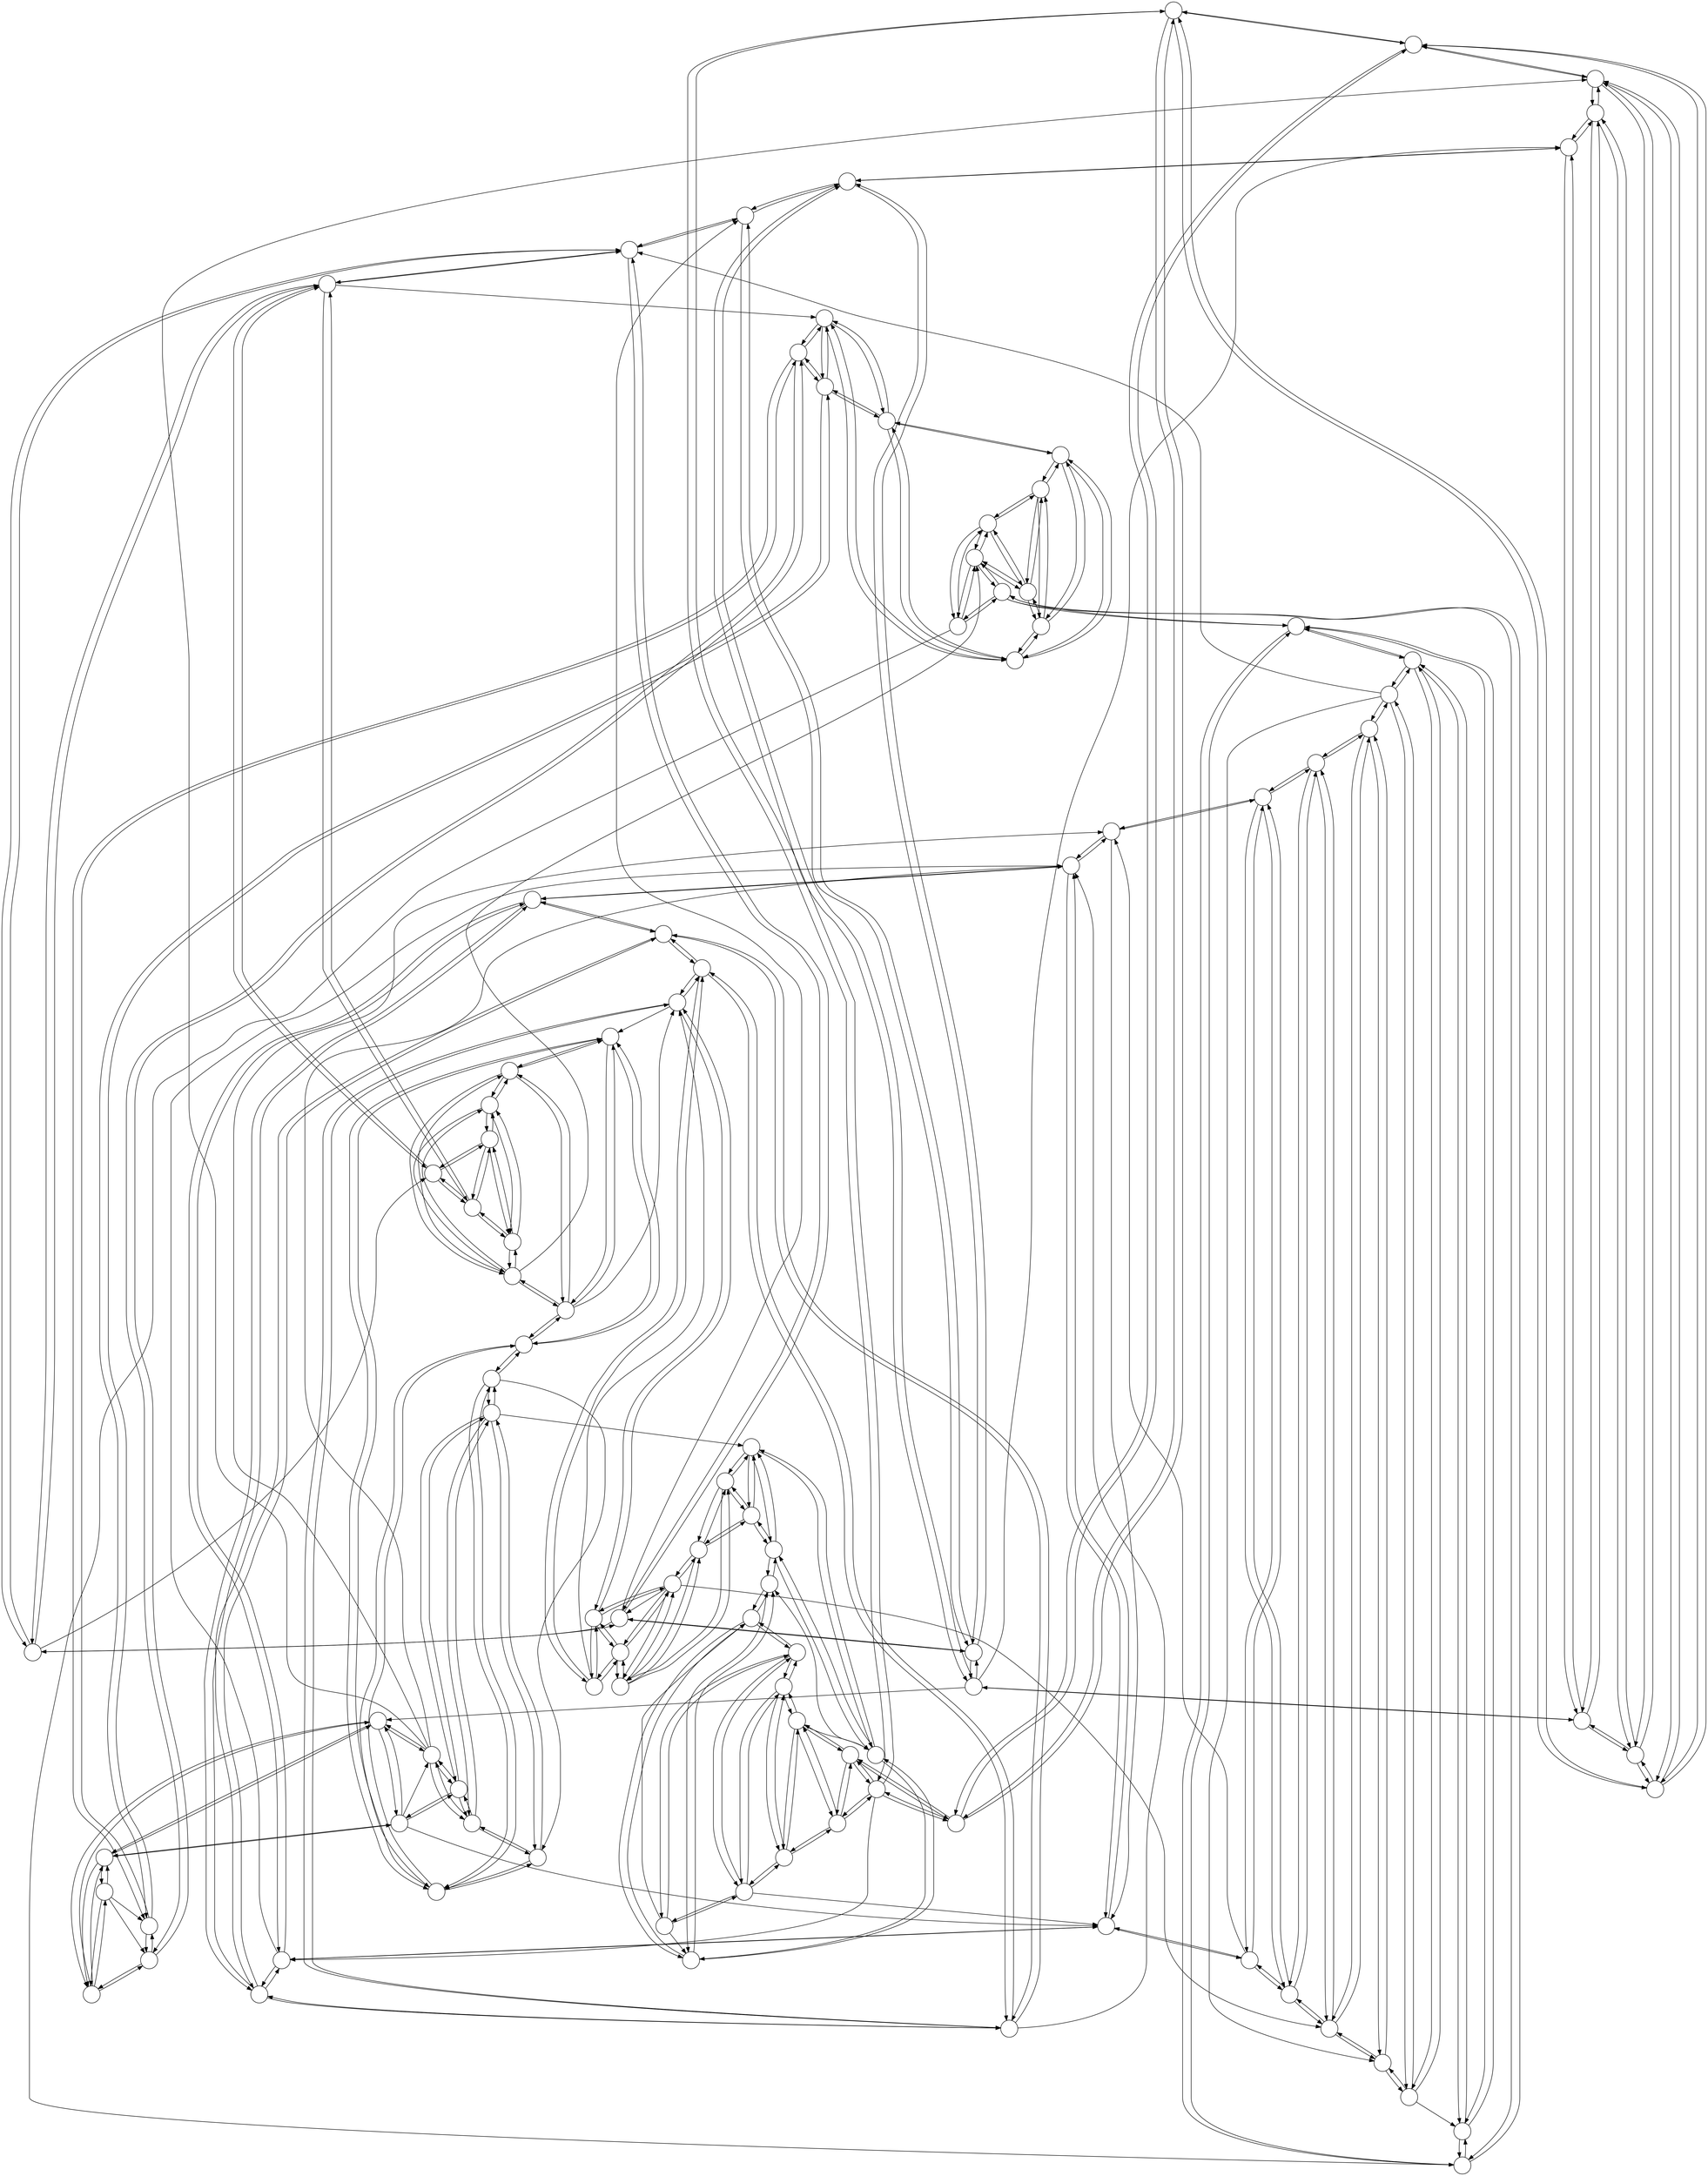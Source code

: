 digraph "net_100_rs01" {
  node [
    fontname = "Arial"
    label = ""
    shape = "circle"
    width = 0.5
    height = 0.5
    color = "black"
  ]
  edge [
    color = "black"
    weight = 2
  ]

  "1" -> "2";
  "1" -> "3";
  "1" -> "99";
  "1" -> "100";
  "2" -> "1";
  "2" -> "3";
  "2" -> "4";
  "2" -> "100";
  "3" -> "1";
  "3" -> "2";
  "3" -> "4";
  "3" -> "5";
  "4" -> "2";
  "4" -> "3";
  "4" -> "5";
  "4" -> "6";
  "5" -> "3";
  "5" -> "4";
  "5" -> "6";
  "5" -> "7";
  "6" -> "4";
  "6" -> "5";
  "6" -> "7";
  "6" -> "8";
  "7" -> "5";
  "7" -> "6";
  "7" -> "8";
  "7" -> "9";
  "8" -> "6";
  "8" -> "7";
  "8" -> "10";
  "9" -> "7";
  "9" -> "8";
  "9" -> "10";
  "9" -> "11";
  "9" -> "35";
  "10" -> "8";
  "10" -> "9";
  "10" -> "11";
  "10" -> "12";
  "11" -> "9";
  "11" -> "10";
  "11" -> "12";
  "11" -> "13";
  "12" -> "10";
  "12" -> "11";
  "12" -> "14";
  "13" -> "11";
  "13" -> "12";
  "13" -> "14";
  "13" -> "15";
  "14" -> "12";
  "14" -> "13";
  "14" -> "15";
  "14" -> "16";
  "15" -> "13";
  "15" -> "14";
  "15" -> "16";
  "15" -> "17";
  "16" -> "14";
  "16" -> "15";
  "16" -> "17";
  "16" -> "18";
  "16" -> "43";
  "17" -> "16";
  "17" -> "18";
  "17" -> "19";
  "18" -> "16";
  "18" -> "17";
  "18" -> "19";
  "18" -> "20";
  "19" -> "17";
  "19" -> "18";
  "19" -> "20";
  "19" -> "21";
  "20" -> "18";
  "20" -> "19";
  "20" -> "21";
  "20" -> "22";
  "21" -> "19";
  "21" -> "20";
  "21" -> "22";
  "21" -> "23";
  "22" -> "20";
  "22" -> "21";
  "22" -> "23";
  "22" -> "24";
  "22" -> "51";
  "23" -> "21";
  "23" -> "22";
  "23" -> "24";
  "23" -> "25";
  "24" -> "22";
  "24" -> "23";
  "24" -> "25";
  "24" -> "26";
  "24" -> "76";
  "25" -> "23";
  "25" -> "24";
  "25" -> "26";
  "25" -> "27";
  "26" -> "24";
  "26" -> "25";
  "26" -> "27";
  "26" -> "28";
  "27" -> "25";
  "27" -> "26";
  "27" -> "28";
  "27" -> "29";
  "28" -> "26";
  "28" -> "27";
  "28" -> "29";
  "28" -> "30";
  "29" -> "27";
  "29" -> "30";
  "29" -> "31";
  "30" -> "28";
  "30" -> "29";
  "30" -> "31";
  "30" -> "32";
  "30" -> "85";
  "31" -> "29";
  "31" -> "30";
  "31" -> "32";
  "31" -> "33";
  "32" -> "30";
  "32" -> "31";
  "32" -> "33";
  "32" -> "34";
  "33" -> "4";
  "33" -> "31";
  "33" -> "32";
  "33" -> "35";
  "33" -> "67";
  "33" -> "69";
  "34" -> "32";
  "34" -> "33";
  "34" -> "35";
  "34" -> "36";
  "34" -> "68";
  "35" -> "33";
  "35" -> "34";
  "35" -> "36";
  "35" -> "37";
  "36" -> "34";
  "36" -> "35";
  "36" -> "37";
  "36" -> "38";
  "37" -> "35";
  "37" -> "36";
  "37" -> "38";
  "37" -> "39";
  "38" -> "36";
  "38" -> "37";
  "38" -> "39";
  "38" -> "40";
  "39" -> "37";
  "39" -> "40";
  "39" -> "41";
  "40" -> "39";
  "40" -> "41";
  "40" -> "42";
  "41" -> "39";
  "41" -> "40";
  "41" -> "42";
  "41" -> "43";
  "42" -> "40";
  "42" -> "41";
  "42" -> "43";
  "42" -> "44";
  "43" -> "41";
  "43" -> "42";
  "43" -> "44";
  "43" -> "45";
  "44" -> "42";
  "44" -> "43";
  "44" -> "45";
  "44" -> "46";
  "45" -> "43";
  "45" -> "44";
  "45" -> "46";
  "45" -> "47";
  "46" -> "44";
  "46" -> "45";
  "46" -> "47";
  "46" -> "48";
  "47" -> "45";
  "47" -> "46";
  "47" -> "48";
  "47" -> "49";
  "48" -> "46";
  "48" -> "47";
  "48" -> "49";
  "48" -> "50";
  "49" -> "47";
  "49" -> "48";
  "49" -> "50";
  "49" -> "51";
  "50" -> "48";
  "50" -> "49";
  "50" -> "51";
  "50" -> "52";
  "51" -> "49";
  "51" -> "50";
  "51" -> "52";
  "51" -> "53";
  "52" -> "50";
  "52" -> "51";
  "52" -> "53";
  "52" -> "54";
  "53" -> "51";
  "53" -> "52";
  "53" -> "54";
  "53" -> "55";
  "54" -> "53";
  "54" -> "55";
  "54" -> "56";
  "55" -> "53";
  "55" -> "54";
  "55" -> "56";
  "55" -> "57";
  "56" -> "54";
  "56" -> "55";
  "56" -> "57";
  "57" -> "55";
  "57" -> "56";
  "57" -> "58";
  "57" -> "59";
  "58" -> "56";
  "58" -> "57";
  "58" -> "59";
  "58" -> "60";
  "59" -> "14";
  "59" -> "57";
  "59" -> "58";
  "59" -> "60";
  "59" -> "61";
  "60" -> "58";
  "60" -> "61";
  "60" -> "62";
  "61" -> "59";
  "61" -> "60";
  "61" -> "62";
  "61" -> "63";
  "62" -> "60";
  "62" -> "61";
  "62" -> "63";
  "62" -> "64";
  "63" -> "61";
  "63" -> "62";
  "63" -> "64";
  "63" -> "65";
  "64" -> "62";
  "64" -> "63";
  "64" -> "65";
  "64" -> "66";
  "65" -> "63";
  "65" -> "64";
  "65" -> "66";
  "65" -> "67";
  "66" -> "64";
  "66" -> "65";
  "66" -> "67";
  "66" -> "68";
  "67" -> "65";
  "67" -> "68";
  "67" -> "69";
  "68" -> "66";
  "68" -> "69";
  "68" -> "70";
  "69" -> "67";
  "69" -> "68";
  "69" -> "71";
  "70" -> "68";
  "70" -> "69";
  "70" -> "71";
  "70" -> "72";
  "71" -> "69";
  "71" -> "70";
  "71" -> "72";
  "71" -> "73";
  "72" -> "70";
  "72" -> "71";
  "72" -> "73";
  "72" -> "74";
  "73" -> "71";
  "73" -> "72";
  "73" -> "74";
  "73" -> "75";
  "74" -> "69";
  "74" -> "72";
  "74" -> "73";
  "74" -> "75";
  "74" -> "76";
  "75" -> "73";
  "75" -> "74";
  "75" -> "76";
  "75" -> "77";
  "76" -> "25";
  "76" -> "74";
  "76" -> "75";
  "76" -> "78";
  "77" -> "75";
  "77" -> "76";
  "77" -> "78";
  "77" -> "79";
  "78" -> "76";
  "78" -> "77";
  "78" -> "79";
  "78" -> "80";
  "79" -> "77";
  "79" -> "78";
  "79" -> "80";
  "79" -> "81";
  "80" -> "13";
  "80" -> "62";
  "80" -> "78";
  "80" -> "79";
  "80" -> "81";
  "80" -> "82";
  "81" -> "79";
  "81" -> "80";
  "81" -> "82";
  "81" -> "83";
  "82" -> "80";
  "82" -> "81";
  "82" -> "83";
  "82" -> "84";
  "83" -> "81";
  "83" -> "82";
  "83" -> "84";
  "83" -> "85";
  "84" -> "82";
  "84" -> "83";
  "84" -> "85";
  "84" -> "86";
  "85" -> "83";
  "85" -> "84";
  "85" -> "86";
  "85" -> "87";
  "86" -> "84";
  "86" -> "85";
  "86" -> "87";
  "86" -> "88";
  "87" -> "85";
  "87" -> "86";
  "87" -> "88";
  "87" -> "89";
  "88" -> "86";
  "88" -> "89";
  "88" -> "90";
  "89" -> "87";
  "89" -> "88";
  "89" -> "90";
  "90" -> "88";
  "90" -> "89";
  "90" -> "92";
  "91" -> "89";
  "91" -> "90";
  "91" -> "92";
  "91" -> "93";
  "92" -> "90";
  "92" -> "91";
  "92" -> "93";
  "92" -> "94";
  "93" -> "68";
  "93" -> "91";
  "93" -> "92";
  "93" -> "94";
  "93" -> "95";
  "94" -> "92";
  "94" -> "93";
  "94" -> "95";
  "94" -> "96";
  "95" -> "93";
  "95" -> "94";
  "95" -> "96";
  "95" -> "97";
  "96" -> "87";
  "96" -> "94";
  "96" -> "95";
  "96" -> "97";
  "96" -> "98";
  "97" -> "95";
  "97" -> "96";
  "97" -> "98";
  "97" -> "99";
  "98" -> "96";
  "98" -> "97";
  "98" -> "99";
  "98" -> "100";
  "99" -> "1";
  "99" -> "70";
  "99" -> "97";
  "99" -> "98";
  "99" -> "100";
  "100" -> "1";
  "100" -> "2";
  "100" -> "98";
  "100" -> "99";
  "1" [pos = "9.980267,0.627905!"]
  "2" [pos = "9.921147,1.253332!"]
  "3" [pos = "9.822873,1.873813!"]
  "4" [pos = "9.685832,2.486899!"]
  "5" [pos = "9.510565,3.090170!"]
  "6" [pos = "9.297765,3.681246!"]
  "7" [pos = "9.048271,4.257793!"]
  "8" [pos = "8.763067,4.817537!"]
  "9" [pos = "8.443279,5.358268!"]
  "10" [pos = "8.090170,5.877853!"]
  "11" [pos = "7.705132,6.374240!"]
  "12" [pos = "7.289686,6.845471!"]
  "13" [pos = "6.845471,7.289686!"]
  "14" [pos = "6.374240,7.705132!"]
  "15" [pos = "5.877853,8.090170!"]
  "16" [pos = "5.358268,8.443279!"]
  "17" [pos = "4.817537,8.763067!"]
  "18" [pos = "4.257793,9.048271!"]
  "19" [pos = "3.681246,9.297765!"]
  "20" [pos = "3.090170,9.510565!"]
  "21" [pos = "2.486899,9.685832!"]
  "22" [pos = "1.873813,9.822873!"]
  "23" [pos = "1.253332,9.921147!"]
  "24" [pos = "0.627905,9.980267!"]
  "25" [pos = "0.000000,10.000000!"]
  "26" [pos = "-0.627905,9.980267!"]
  "27" [pos = "-1.253332,9.921147!"]
  "28" [pos = "-1.873813,9.822873!"]
  "29" [pos = "-2.486899,9.685832!"]
  "30" [pos = "-3.090170,9.510565!"]
  "31" [pos = "-3.681246,9.297765!"]
  "32" [pos = "-4.257793,9.048271!"]
  "33" [pos = "-4.817537,8.763067!"]
  "34" [pos = "-5.358268,8.443279!"]
  "35" [pos = "-5.877853,8.090170!"]
  "36" [pos = "-6.374240,7.705132!"]
  "37" [pos = "-6.845471,7.289686!"]
  "38" [pos = "-7.289686,6.845471!"]
  "39" [pos = "-7.705132,6.374240!"]
  "40" [pos = "-8.090170,5.877853!"]
  "41" [pos = "-8.443279,5.358268!"]
  "42" [pos = "-8.763067,4.817537!"]
  "43" [pos = "-9.048271,4.257793!"]
  "44" [pos = "-9.297765,3.681246!"]
  "45" [pos = "-9.510565,3.090170!"]
  "46" [pos = "-9.685832,2.486899!"]
  "47" [pos = "-9.822873,1.873813!"]
  "48" [pos = "-9.921147,1.253332!"]
  "49" [pos = "-9.980267,0.627905!"]
  "50" [pos = "-10.000000,0.000000!"]
  "51" [pos = "-9.980267,-0.627905!"]
  "52" [pos = "-9.921147,-1.253332!"]
  "53" [pos = "-9.822873,-1.873813!"]
  "54" [pos = "-9.685832,-2.486899!"]
  "55" [pos = "-9.510565,-3.090170!"]
  "56" [pos = "-9.297765,-3.681246!"]
  "57" [pos = "-9.048271,-4.257793!"]
  "58" [pos = "-8.763067,-4.817537!"]
  "59" [pos = "-8.443279,-5.358268!"]
  "60" [pos = "-8.090170,-5.877853!"]
  "61" [pos = "-7.705132,-6.374240!"]
  "62" [pos = "-7.289686,-6.845471!"]
  "63" [pos = "-6.845471,-7.289686!"]
  "64" [pos = "-6.374240,-7.705132!"]
  "65" [pos = "-5.877853,-8.090170!"]
  "66" [pos = "-5.358268,-8.443279!"]
  "67" [pos = "-4.817537,-8.763067!"]
  "68" [pos = "-4.257793,-9.048271!"]
  "69" [pos = "-3.681246,-9.297765!"]
  "70" [pos = "-3.090170,-9.510565!"]
  "71" [pos = "-2.486899,-9.685832!"]
  "72" [pos = "-1.873813,-9.822873!"]
  "73" [pos = "-1.253332,-9.921147!"]
  "74" [pos = "-0.627905,-9.980267!"]
  "75" [pos = "-0.000000,-10.000000!"]
  "76" [pos = "0.627905,-9.980267!"]
  "77" [pos = "1.253332,-9.921147!"]
  "78" [pos = "1.873813,-9.822873!"]
  "79" [pos = "2.486899,-9.685832!"]
  "80" [pos = "3.090170,-9.510565!"]
  "81" [pos = "3.681246,-9.297765!"]
  "82" [pos = "4.257793,-9.048271!"]
  "83" [pos = "4.817537,-8.763067!"]
  "84" [pos = "5.358268,-8.443279!"]
  "85" [pos = "5.877853,-8.090170!"]
  "86" [pos = "6.374240,-7.705132!"]
  "87" [pos = "6.845471,-7.289686!"]
  "88" [pos = "7.289686,-6.845471!"]
  "89" [pos = "7.705132,-6.374240!"]
  "90" [pos = "8.090170,-5.877853!"]
  "91" [pos = "8.443279,-5.358268!"]
  "92" [pos = "8.763067,-4.817537!"]
  "93" [pos = "9.048271,-4.257793!"]
  "94" [pos = "9.297765,-3.681246!"]
  "95" [pos = "9.510565,-3.090170!"]
  "96" [pos = "9.685832,-2.486899!"]
  "97" [pos = "9.822873,-1.873813!"]
  "98" [pos = "9.921147,-1.253332!"]
  "99" [pos = "9.980267,-0.627905!"]
  "100" [pos = "10.000000,-0.000000!"]
}
